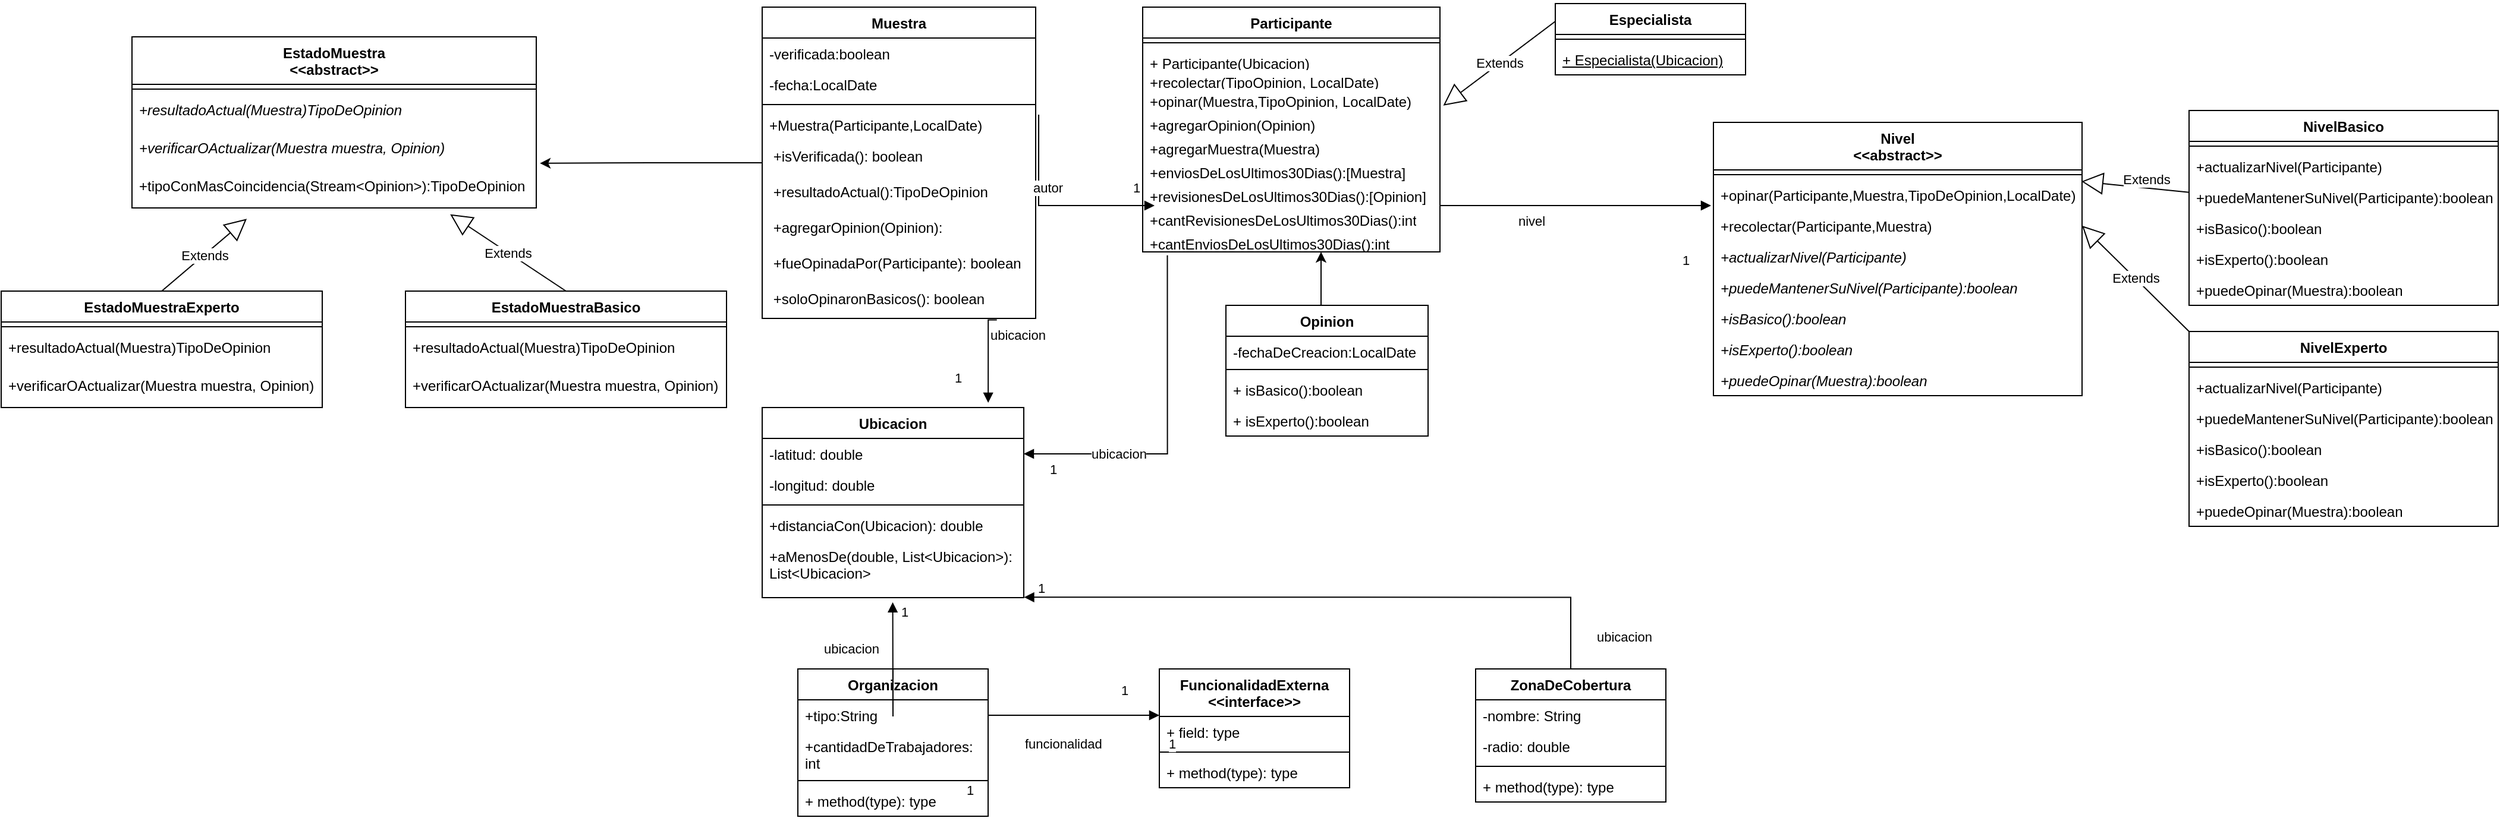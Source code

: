 <mxfile version="21.3.7" type="device">
  <diagram name="Página-1" id="lGyLWDN0S1-BME6WWKKG">
    <mxGraphModel dx="3176" dy="887" grid="1" gridSize="10" guides="1" tooltips="1" connect="1" arrows="1" fold="1" page="1" pageScale="1" pageWidth="827" pageHeight="1169" math="0" shadow="0">
      <root>
        <mxCell id="0" />
        <mxCell id="1" parent="0" />
        <mxCell id="k4hXc_sz66Rb-Vi4GGHc-1" value="Nivel&lt;br&gt;&amp;lt;&amp;lt;abstract&amp;gt;&amp;gt;" style="swimlane;fontStyle=1;align=center;verticalAlign=top;childLayout=stackLayout;horizontal=1;startSize=40;horizontalStack=0;resizeParent=1;resizeParentMax=0;resizeLast=0;collapsible=1;marginBottom=0;whiteSpace=wrap;html=1;" parent="1" vertex="1">
          <mxGeometry x="800" y="120" width="310" height="230" as="geometry" />
        </mxCell>
        <mxCell id="k4hXc_sz66Rb-Vi4GGHc-3" value="" style="line;strokeWidth=1;fillColor=none;align=left;verticalAlign=middle;spacingTop=-1;spacingLeft=3;spacingRight=3;rotatable=0;labelPosition=right;points=[];portConstraint=eastwest;strokeColor=inherit;" parent="k4hXc_sz66Rb-Vi4GGHc-1" vertex="1">
          <mxGeometry y="40" width="310" height="8" as="geometry" />
        </mxCell>
        <mxCell id="F9GrxfI-e3hsAR45wxRk-3" value="+opinar(Participante,Muestra,TipoDeOpinion,LocalDate)" style="text;strokeColor=none;fillColor=none;align=left;verticalAlign=top;spacingLeft=4;spacingRight=4;overflow=hidden;rotatable=0;points=[[0,0.5],[1,0.5]];portConstraint=eastwest;whiteSpace=wrap;html=1;" parent="k4hXc_sz66Rb-Vi4GGHc-1" vertex="1">
          <mxGeometry y="48" width="310" height="26" as="geometry" />
        </mxCell>
        <mxCell id="F9GrxfI-e3hsAR45wxRk-1" value="+recolectar(Participante,Muestra)" style="text;strokeColor=none;fillColor=none;align=left;verticalAlign=top;spacingLeft=4;spacingRight=4;overflow=hidden;rotatable=0;points=[[0,0.5],[1,0.5]];portConstraint=eastwest;whiteSpace=wrap;html=1;" parent="k4hXc_sz66Rb-Vi4GGHc-1" vertex="1">
          <mxGeometry y="74" width="310" height="26" as="geometry" />
        </mxCell>
        <mxCell id="qmfV9Jtpk2RZpAjD8yst-11" value="&lt;i&gt;+actualizarNivel(Participante)&lt;/i&gt;" style="text;strokeColor=none;fillColor=none;align=left;verticalAlign=top;spacingLeft=4;spacingRight=4;overflow=hidden;rotatable=0;points=[[0,0.5],[1,0.5]];portConstraint=eastwest;whiteSpace=wrap;html=1;" vertex="1" parent="k4hXc_sz66Rb-Vi4GGHc-1">
          <mxGeometry y="100" width="310" height="26" as="geometry" />
        </mxCell>
        <mxCell id="qmfV9Jtpk2RZpAjD8yst-12" value="&lt;i&gt;+puedeMantenerSuNivel(Participante):boolean&lt;/i&gt;" style="text;strokeColor=none;fillColor=none;align=left;verticalAlign=top;spacingLeft=4;spacingRight=4;overflow=hidden;rotatable=0;points=[[0,0.5],[1,0.5]];portConstraint=eastwest;whiteSpace=wrap;html=1;" vertex="1" parent="k4hXc_sz66Rb-Vi4GGHc-1">
          <mxGeometry y="126" width="310" height="26" as="geometry" />
        </mxCell>
        <mxCell id="qmfV9Jtpk2RZpAjD8yst-13" value="&lt;i&gt;+isBasico():boolean&lt;/i&gt;" style="text;strokeColor=none;fillColor=none;align=left;verticalAlign=top;spacingLeft=4;spacingRight=4;overflow=hidden;rotatable=0;points=[[0,0.5],[1,0.5]];portConstraint=eastwest;whiteSpace=wrap;html=1;" vertex="1" parent="k4hXc_sz66Rb-Vi4GGHc-1">
          <mxGeometry y="152" width="310" height="26" as="geometry" />
        </mxCell>
        <mxCell id="qmfV9Jtpk2RZpAjD8yst-14" value="&lt;i&gt;+isExperto():boolean&lt;/i&gt;" style="text;strokeColor=none;fillColor=none;align=left;verticalAlign=top;spacingLeft=4;spacingRight=4;overflow=hidden;rotatable=0;points=[[0,0.5],[1,0.5]];portConstraint=eastwest;whiteSpace=wrap;html=1;" vertex="1" parent="k4hXc_sz66Rb-Vi4GGHc-1">
          <mxGeometry y="178" width="310" height="26" as="geometry" />
        </mxCell>
        <mxCell id="qmfV9Jtpk2RZpAjD8yst-15" value="&lt;i&gt;+puedeOpinar(Muestra):boolean&lt;/i&gt;" style="text;strokeColor=none;fillColor=none;align=left;verticalAlign=top;spacingLeft=4;spacingRight=4;overflow=hidden;rotatable=0;points=[[0,0.5],[1,0.5]];portConstraint=eastwest;whiteSpace=wrap;html=1;" vertex="1" parent="k4hXc_sz66Rb-Vi4GGHc-1">
          <mxGeometry y="204" width="310" height="26" as="geometry" />
        </mxCell>
        <mxCell id="k4hXc_sz66Rb-Vi4GGHc-5" value="Participante" style="swimlane;fontStyle=1;align=center;verticalAlign=top;childLayout=stackLayout;horizontal=1;startSize=26;horizontalStack=0;resizeParent=1;resizeParentMax=0;resizeLast=0;collapsible=1;marginBottom=0;whiteSpace=wrap;html=1;" parent="1" vertex="1">
          <mxGeometry x="320" y="23" width="250" height="206" as="geometry" />
        </mxCell>
        <mxCell id="k4hXc_sz66Rb-Vi4GGHc-7" value="" style="line;strokeWidth=1;fillColor=none;align=left;verticalAlign=middle;spacingTop=-1;spacingLeft=3;spacingRight=3;rotatable=0;labelPosition=right;points=[];portConstraint=eastwest;strokeColor=inherit;" parent="k4hXc_sz66Rb-Vi4GGHc-5" vertex="1">
          <mxGeometry y="26" width="250" height="8" as="geometry" />
        </mxCell>
        <mxCell id="qmfV9Jtpk2RZpAjD8yst-33" value="&lt;u&gt;+ Participante(Ubicacion)&lt;/u&gt;" style="text;strokeColor=none;fillColor=none;align=left;verticalAlign=top;spacingLeft=4;spacingRight=4;overflow=hidden;rotatable=0;points=[[0,0.5],[1,0.5]];portConstraint=eastwest;whiteSpace=wrap;html=1;" vertex="1" parent="k4hXc_sz66Rb-Vi4GGHc-5">
          <mxGeometry y="34" width="250" height="16" as="geometry" />
        </mxCell>
        <mxCell id="k4hXc_sz66Rb-Vi4GGHc-8" value="+recolectar(TipoOpinion, LocalDate)" style="text;strokeColor=none;fillColor=none;align=left;verticalAlign=top;spacingLeft=4;spacingRight=4;overflow=hidden;rotatable=0;points=[[0,0.5],[1,0.5]];portConstraint=eastwest;whiteSpace=wrap;html=1;" parent="k4hXc_sz66Rb-Vi4GGHc-5" vertex="1">
          <mxGeometry y="50" width="250" height="16" as="geometry" />
        </mxCell>
        <mxCell id="k4hXc_sz66Rb-Vi4GGHc-23" value="+opinar(Muestra,TipoOpinion, LocalDate)" style="text;strokeColor=none;fillColor=none;align=left;verticalAlign=top;spacingLeft=4;spacingRight=4;overflow=hidden;rotatable=0;points=[[0,0.5],[1,0.5]];portConstraint=eastwest;whiteSpace=wrap;html=1;" parent="k4hXc_sz66Rb-Vi4GGHc-5" vertex="1">
          <mxGeometry y="66" width="250" height="20" as="geometry" />
        </mxCell>
        <mxCell id="qmfV9Jtpk2RZpAjD8yst-3" value="+agregarOpinion(Opinion)" style="text;strokeColor=none;fillColor=none;align=left;verticalAlign=top;spacingLeft=4;spacingRight=4;overflow=hidden;rotatable=0;points=[[0,0.5],[1,0.5]];portConstraint=eastwest;whiteSpace=wrap;html=1;" vertex="1" parent="k4hXc_sz66Rb-Vi4GGHc-5">
          <mxGeometry y="86" width="250" height="20" as="geometry" />
        </mxCell>
        <mxCell id="qmfV9Jtpk2RZpAjD8yst-4" value="+agregarMuestra(Muestra)" style="text;strokeColor=none;fillColor=none;align=left;verticalAlign=top;spacingLeft=4;spacingRight=4;overflow=hidden;rotatable=0;points=[[0,0.5],[1,0.5]];portConstraint=eastwest;whiteSpace=wrap;html=1;" vertex="1" parent="k4hXc_sz66Rb-Vi4GGHc-5">
          <mxGeometry y="106" width="250" height="20" as="geometry" />
        </mxCell>
        <mxCell id="qmfV9Jtpk2RZpAjD8yst-5" value="+enviosDeLosUltimos30Dias():[Muestra]" style="text;strokeColor=none;fillColor=none;align=left;verticalAlign=top;spacingLeft=4;spacingRight=4;overflow=hidden;rotatable=0;points=[[0,0.5],[1,0.5]];portConstraint=eastwest;whiteSpace=wrap;html=1;" vertex="1" parent="k4hXc_sz66Rb-Vi4GGHc-5">
          <mxGeometry y="126" width="250" height="20" as="geometry" />
        </mxCell>
        <mxCell id="qmfV9Jtpk2RZpAjD8yst-8" value="+revisionesDeLosUltimos30Dias():[Opinion]" style="text;strokeColor=none;fillColor=none;align=left;verticalAlign=top;spacingLeft=4;spacingRight=4;overflow=hidden;rotatable=0;points=[[0,0.5],[1,0.5]];portConstraint=eastwest;whiteSpace=wrap;html=1;" vertex="1" parent="k4hXc_sz66Rb-Vi4GGHc-5">
          <mxGeometry y="146" width="250" height="20" as="geometry" />
        </mxCell>
        <mxCell id="qmfV9Jtpk2RZpAjD8yst-9" value="+cantRevisionesDeLosUltimos30Dias():int" style="text;strokeColor=none;fillColor=none;align=left;verticalAlign=top;spacingLeft=4;spacingRight=4;overflow=hidden;rotatable=0;points=[[0,0.5],[1,0.5]];portConstraint=eastwest;whiteSpace=wrap;html=1;" vertex="1" parent="k4hXc_sz66Rb-Vi4GGHc-5">
          <mxGeometry y="166" width="250" height="20" as="geometry" />
        </mxCell>
        <mxCell id="qmfV9Jtpk2RZpAjD8yst-10" value="+cantEnviosDeLosUltimos30Dias():int" style="text;strokeColor=none;fillColor=none;align=left;verticalAlign=top;spacingLeft=4;spacingRight=4;overflow=hidden;rotatable=0;points=[[0,0.5],[1,0.5]];portConstraint=eastwest;whiteSpace=wrap;html=1;" vertex="1" parent="k4hXc_sz66Rb-Vi4GGHc-5">
          <mxGeometry y="186" width="250" height="20" as="geometry" />
        </mxCell>
        <mxCell id="qmfV9Jtpk2RZpAjD8yst-66" value="" style="edgeStyle=orthogonalEdgeStyle;rounded=0;orthogonalLoop=1;jettySize=auto;html=1;entryX=1.009;entryY=0.826;entryDx=0;entryDy=0;entryPerimeter=0;" edge="1" parent="1" source="k4hXc_sz66Rb-Vi4GGHc-9" target="qmfV9Jtpk2RZpAjD8yst-53">
          <mxGeometry relative="1" as="geometry">
            <mxPoint x="-155" y="154.0" as="targetPoint" />
          </mxGeometry>
        </mxCell>
        <mxCell id="k4hXc_sz66Rb-Vi4GGHc-9" value="Muestra" style="swimlane;fontStyle=1;align=center;verticalAlign=top;childLayout=stackLayout;horizontal=1;startSize=26;horizontalStack=0;resizeParent=1;resizeParentMax=0;resizeLast=0;collapsible=1;marginBottom=0;whiteSpace=wrap;html=1;" parent="1" vertex="1">
          <mxGeometry y="23" width="230" height="262" as="geometry" />
        </mxCell>
        <mxCell id="qmfV9Jtpk2RZpAjD8yst-46" value="-verificada:boolean" style="text;strokeColor=none;fillColor=none;align=left;verticalAlign=top;spacingLeft=4;spacingRight=4;overflow=hidden;rotatable=0;points=[[0,0.5],[1,0.5]];portConstraint=eastwest;whiteSpace=wrap;html=1;" vertex="1" parent="k4hXc_sz66Rb-Vi4GGHc-9">
          <mxGeometry y="26" width="230" height="26" as="geometry" />
        </mxCell>
        <mxCell id="qmfV9Jtpk2RZpAjD8yst-45" value="-fecha:LocalDate" style="text;strokeColor=none;fillColor=none;align=left;verticalAlign=top;spacingLeft=4;spacingRight=4;overflow=hidden;rotatable=0;points=[[0,0.5],[1,0.5]];portConstraint=eastwest;whiteSpace=wrap;html=1;" vertex="1" parent="k4hXc_sz66Rb-Vi4GGHc-9">
          <mxGeometry y="52" width="230" height="26" as="geometry" />
        </mxCell>
        <mxCell id="k4hXc_sz66Rb-Vi4GGHc-11" value="" style="line;strokeWidth=1;fillColor=none;align=left;verticalAlign=middle;spacingTop=-1;spacingLeft=3;spacingRight=3;rotatable=0;labelPosition=right;points=[];portConstraint=eastwest;strokeColor=inherit;" parent="k4hXc_sz66Rb-Vi4GGHc-9" vertex="1">
          <mxGeometry y="78" width="230" height="8" as="geometry" />
        </mxCell>
        <mxCell id="qmfV9Jtpk2RZpAjD8yst-36" value="+Muestra(Participante,LocalDate)" style="text;strokeColor=none;fillColor=none;align=left;verticalAlign=top;spacingLeft=4;spacingRight=4;overflow=hidden;rotatable=0;points=[[0,0.5],[1,0.5]];portConstraint=eastwest;whiteSpace=wrap;html=1;" vertex="1" parent="k4hXc_sz66Rb-Vi4GGHc-9">
          <mxGeometry y="86" width="230" height="26" as="geometry" />
        </mxCell>
        <mxCell id="qmfV9Jtpk2RZpAjD8yst-37" value="&amp;nbsp;+isVerificada(): boolean" style="text;strokeColor=none;fillColor=none;align=left;verticalAlign=top;spacingLeft=4;spacingRight=4;overflow=hidden;rotatable=0;points=[[0,0.5],[1,0.5]];portConstraint=eastwest;whiteSpace=wrap;html=1;" vertex="1" parent="k4hXc_sz66Rb-Vi4GGHc-9">
          <mxGeometry y="112" width="230" height="30" as="geometry" />
        </mxCell>
        <mxCell id="qmfV9Jtpk2RZpAjD8yst-38" value="&amp;nbsp;+resultadoActual():TipoDeOpinion" style="text;strokeColor=none;fillColor=none;align=left;verticalAlign=top;spacingLeft=4;spacingRight=4;overflow=hidden;rotatable=0;points=[[0,0.5],[1,0.5]];portConstraint=eastwest;whiteSpace=wrap;html=1;" vertex="1" parent="k4hXc_sz66Rb-Vi4GGHc-9">
          <mxGeometry y="142" width="230" height="30" as="geometry" />
        </mxCell>
        <mxCell id="qmfV9Jtpk2RZpAjD8yst-39" value="&amp;nbsp;+agregarOpinion(Opinion):&amp;nbsp;" style="text;strokeColor=none;fillColor=none;align=left;verticalAlign=top;spacingLeft=4;spacingRight=4;overflow=hidden;rotatable=0;points=[[0,0.5],[1,0.5]];portConstraint=eastwest;whiteSpace=wrap;html=1;" vertex="1" parent="k4hXc_sz66Rb-Vi4GGHc-9">
          <mxGeometry y="172" width="230" height="30" as="geometry" />
        </mxCell>
        <mxCell id="qmfV9Jtpk2RZpAjD8yst-40" value="&amp;nbsp;+fueOpinadaPor(Participante): boolean" style="text;strokeColor=none;fillColor=none;align=left;verticalAlign=top;spacingLeft=4;spacingRight=4;overflow=hidden;rotatable=0;points=[[0,0.5],[1,0.5]];portConstraint=eastwest;whiteSpace=wrap;html=1;" vertex="1" parent="k4hXc_sz66Rb-Vi4GGHc-9">
          <mxGeometry y="202" width="230" height="30" as="geometry" />
        </mxCell>
        <mxCell id="qmfV9Jtpk2RZpAjD8yst-41" value="&amp;nbsp;+soloOpinaronBasicos(): boolean" style="text;strokeColor=none;fillColor=none;align=left;verticalAlign=top;spacingLeft=4;spacingRight=4;overflow=hidden;rotatable=0;points=[[0,0.5],[1,0.5]];portConstraint=eastwest;whiteSpace=wrap;html=1;" vertex="1" parent="k4hXc_sz66Rb-Vi4GGHc-9">
          <mxGeometry y="232" width="230" height="30" as="geometry" />
        </mxCell>
        <mxCell id="k4hXc_sz66Rb-Vi4GGHc-17" value="ubicacion" style="endArrow=block;endFill=1;html=1;edgeStyle=orthogonalEdgeStyle;align=left;verticalAlign=top;rounded=0;exitX=0.083;exitY=1.146;exitDx=0;exitDy=0;exitPerimeter=0;entryX=1;entryY=0.5;entryDx=0;entryDy=0;" parent="1" source="qmfV9Jtpk2RZpAjD8yst-10" target="k4hXc_sz66Rb-Vi4GGHc-50" edge="1">
          <mxGeometry x="0.616" y="-13" relative="1" as="geometry">
            <mxPoint x="350" y="400" as="sourcePoint" />
            <mxPoint x="280" y="580" as="targetPoint" />
            <Array as="points">
              <mxPoint x="341" y="399" />
            </Array>
            <mxPoint as="offset" />
          </mxGeometry>
        </mxCell>
        <mxCell id="k4hXc_sz66Rb-Vi4GGHc-18" value="1" style="edgeLabel;resizable=0;html=1;align=left;verticalAlign=bottom;" parent="k4hXc_sz66Rb-Vi4GGHc-17" connectable="0" vertex="1">
          <mxGeometry x="-1" relative="1" as="geometry">
            <mxPoint x="-101" y="189" as="offset" />
          </mxGeometry>
        </mxCell>
        <mxCell id="k4hXc_sz66Rb-Vi4GGHc-19" value="nivel" style="endArrow=block;endFill=1;html=1;edgeStyle=orthogonalEdgeStyle;align=left;verticalAlign=top;rounded=0;exitX=1;exitY=0.25;exitDx=0;exitDy=0;" parent="1" source="k4hXc_sz66Rb-Vi4GGHc-5" edge="1">
          <mxGeometry x="0.042" relative="1" as="geometry">
            <mxPoint x="490" y="180" as="sourcePoint" />
            <mxPoint x="798" y="190" as="targetPoint" />
            <Array as="points">
              <mxPoint x="580" y="190" />
              <mxPoint x="798" y="190" />
            </Array>
            <mxPoint as="offset" />
          </mxGeometry>
        </mxCell>
        <mxCell id="k4hXc_sz66Rb-Vi4GGHc-21" value="1" style="edgeLabel;resizable=0;html=1;align=left;verticalAlign=bottom;" parent="1" connectable="0" vertex="1">
          <mxGeometry x="770.0" y="216.0" as="geometry">
            <mxPoint x="2" y="28" as="offset" />
          </mxGeometry>
        </mxCell>
        <mxCell id="k4hXc_sz66Rb-Vi4GGHc-24" value="ubicacion" style="endArrow=block;endFill=1;html=1;edgeStyle=orthogonalEdgeStyle;align=left;verticalAlign=top;rounded=0;entryX=0.864;entryY=-0.025;entryDx=0;entryDy=0;entryPerimeter=0;exitX=0.858;exitY=1.043;exitDx=0;exitDy=0;exitPerimeter=0;" parent="1" target="k4hXc_sz66Rb-Vi4GGHc-49" edge="1" source="qmfV9Jtpk2RZpAjD8yst-41">
          <mxGeometry x="-0.819" relative="1" as="geometry">
            <mxPoint x="200" y="220" as="sourcePoint" />
            <mxPoint x="330" y="380" as="targetPoint" />
            <Array as="points">
              <mxPoint x="190" y="286" />
            </Array>
            <mxPoint as="offset" />
          </mxGeometry>
        </mxCell>
        <mxCell id="k4hXc_sz66Rb-Vi4GGHc-25" value="1" style="edgeLabel;resizable=0;html=1;align=left;verticalAlign=bottom;" parent="k4hXc_sz66Rb-Vi4GGHc-24" connectable="0" vertex="1">
          <mxGeometry x="-1" relative="1" as="geometry">
            <mxPoint x="103" y="320" as="offset" />
          </mxGeometry>
        </mxCell>
        <mxCell id="k4hXc_sz66Rb-Vi4GGHc-26" value="autor" style="endArrow=block;endFill=1;html=1;edgeStyle=orthogonalEdgeStyle;align=left;verticalAlign=top;rounded=0;exitX=1.011;exitY=0.172;exitDx=0;exitDy=0;exitPerimeter=0;" parent="1" edge="1" source="qmfV9Jtpk2RZpAjD8yst-36">
          <mxGeometry x="-0.443" y="-7" relative="1" as="geometry">
            <mxPoint x="250" y="220" as="sourcePoint" />
            <mxPoint x="330" y="190" as="targetPoint" />
            <mxPoint as="offset" />
            <Array as="points">
              <mxPoint x="330" y="190" />
            </Array>
          </mxGeometry>
        </mxCell>
        <mxCell id="k4hXc_sz66Rb-Vi4GGHc-38" value="NivelBasico" style="swimlane;fontStyle=1;align=center;verticalAlign=top;childLayout=stackLayout;horizontal=1;startSize=26;horizontalStack=0;resizeParent=1;resizeParentMax=0;resizeLast=0;collapsible=1;marginBottom=0;whiteSpace=wrap;html=1;" parent="1" vertex="1">
          <mxGeometry x="1200" y="110" width="260" height="164" as="geometry" />
        </mxCell>
        <mxCell id="k4hXc_sz66Rb-Vi4GGHc-40" value="" style="line;strokeWidth=1;fillColor=none;align=left;verticalAlign=middle;spacingTop=-1;spacingLeft=3;spacingRight=3;rotatable=0;labelPosition=right;points=[];portConstraint=eastwest;strokeColor=inherit;" parent="k4hXc_sz66Rb-Vi4GGHc-38" vertex="1">
          <mxGeometry y="26" width="260" height="8" as="geometry" />
        </mxCell>
        <mxCell id="qmfV9Jtpk2RZpAjD8yst-21" value="+actualizarNivel(Participante)" style="text;strokeColor=none;fillColor=none;align=left;verticalAlign=top;spacingLeft=4;spacingRight=4;overflow=hidden;rotatable=0;points=[[0,0.5],[1,0.5]];portConstraint=eastwest;whiteSpace=wrap;html=1;" vertex="1" parent="k4hXc_sz66Rb-Vi4GGHc-38">
          <mxGeometry y="34" width="260" height="26" as="geometry" />
        </mxCell>
        <mxCell id="qmfV9Jtpk2RZpAjD8yst-22" value="+puedeMantenerSuNivel(Participante):boolean" style="text;strokeColor=none;fillColor=none;align=left;verticalAlign=top;spacingLeft=4;spacingRight=4;overflow=hidden;rotatable=0;points=[[0,0.5],[1,0.5]];portConstraint=eastwest;whiteSpace=wrap;html=1;" vertex="1" parent="k4hXc_sz66Rb-Vi4GGHc-38">
          <mxGeometry y="60" width="260" height="26" as="geometry" />
        </mxCell>
        <mxCell id="qmfV9Jtpk2RZpAjD8yst-23" value="+isBasico():boolean" style="text;strokeColor=none;fillColor=none;align=left;verticalAlign=top;spacingLeft=4;spacingRight=4;overflow=hidden;rotatable=0;points=[[0,0.5],[1,0.5]];portConstraint=eastwest;whiteSpace=wrap;html=1;" vertex="1" parent="k4hXc_sz66Rb-Vi4GGHc-38">
          <mxGeometry y="86" width="260" height="26" as="geometry" />
        </mxCell>
        <mxCell id="qmfV9Jtpk2RZpAjD8yst-24" value="+isExperto():boolean" style="text;strokeColor=none;fillColor=none;align=left;verticalAlign=top;spacingLeft=4;spacingRight=4;overflow=hidden;rotatable=0;points=[[0,0.5],[1,0.5]];portConstraint=eastwest;whiteSpace=wrap;html=1;" vertex="1" parent="k4hXc_sz66Rb-Vi4GGHc-38">
          <mxGeometry y="112" width="260" height="26" as="geometry" />
        </mxCell>
        <mxCell id="qmfV9Jtpk2RZpAjD8yst-25" value="+puedeOpinar(Muestra):boolean" style="text;strokeColor=none;fillColor=none;align=left;verticalAlign=top;spacingLeft=4;spacingRight=4;overflow=hidden;rotatable=0;points=[[0,0.5],[1,0.5]];portConstraint=eastwest;whiteSpace=wrap;html=1;" vertex="1" parent="k4hXc_sz66Rb-Vi4GGHc-38">
          <mxGeometry y="138" width="260" height="26" as="geometry" />
        </mxCell>
        <mxCell id="k4hXc_sz66Rb-Vi4GGHc-43" value="Extends" style="endArrow=block;endSize=16;endFill=0;html=1;rounded=0;entryX=0.998;entryY=0.065;entryDx=0;entryDy=0;entryPerimeter=0;" parent="1" source="k4hXc_sz66Rb-Vi4GGHc-38" target="F9GrxfI-e3hsAR45wxRk-3" edge="1">
          <mxGeometry x="-0.186" y="-7" width="160" relative="1" as="geometry">
            <mxPoint x="1180" y="212" as="sourcePoint" />
            <mxPoint x="1050" y="227" as="targetPoint" />
            <mxPoint as="offset" />
          </mxGeometry>
        </mxCell>
        <mxCell id="k4hXc_sz66Rb-Vi4GGHc-44" value="Extends" style="endArrow=block;endSize=16;endFill=0;html=1;rounded=0;entryX=1;entryY=0.5;entryDx=0;entryDy=0;exitX=0;exitY=0;exitDx=0;exitDy=0;" parent="1" source="qmfV9Jtpk2RZpAjD8yst-26" target="F9GrxfI-e3hsAR45wxRk-1" edge="1">
          <mxGeometry width="160" relative="1" as="geometry">
            <mxPoint x="1206.25" y="284" as="sourcePoint" />
            <mxPoint x="920" y="297" as="targetPoint" />
          </mxGeometry>
        </mxCell>
        <mxCell id="k4hXc_sz66Rb-Vi4GGHc-45" value="Especialista" style="swimlane;fontStyle=1;align=center;verticalAlign=top;childLayout=stackLayout;horizontal=1;startSize=26;horizontalStack=0;resizeParent=1;resizeParentMax=0;resizeLast=0;collapsible=1;marginBottom=0;whiteSpace=wrap;html=1;" parent="1" vertex="1">
          <mxGeometry x="667" y="20" width="160" height="60" as="geometry" />
        </mxCell>
        <mxCell id="k4hXc_sz66Rb-Vi4GGHc-47" value="" style="line;strokeWidth=1;fillColor=none;align=left;verticalAlign=middle;spacingTop=-1;spacingLeft=3;spacingRight=3;rotatable=0;labelPosition=right;points=[];portConstraint=eastwest;strokeColor=inherit;" parent="k4hXc_sz66Rb-Vi4GGHc-45" vertex="1">
          <mxGeometry y="26" width="160" height="8" as="geometry" />
        </mxCell>
        <mxCell id="k4hXc_sz66Rb-Vi4GGHc-48" value="&lt;u&gt;+ Especialista(Ubicacion)&lt;/u&gt;" style="text;strokeColor=none;fillColor=none;align=left;verticalAlign=top;spacingLeft=4;spacingRight=4;overflow=hidden;rotatable=0;points=[[0,0.5],[1,0.5]];portConstraint=eastwest;whiteSpace=wrap;html=1;" parent="k4hXc_sz66Rb-Vi4GGHc-45" vertex="1">
          <mxGeometry y="34" width="160" height="26" as="geometry" />
        </mxCell>
        <mxCell id="k4hXc_sz66Rb-Vi4GGHc-49" value="Ubicacion" style="swimlane;fontStyle=1;align=center;verticalAlign=top;childLayout=stackLayout;horizontal=1;startSize=26;horizontalStack=0;resizeParent=1;resizeParentMax=0;resizeLast=0;collapsible=1;marginBottom=0;whiteSpace=wrap;html=1;" parent="1" vertex="1">
          <mxGeometry y="360" width="220" height="160" as="geometry" />
        </mxCell>
        <mxCell id="k4hXc_sz66Rb-Vi4GGHc-50" value="-latitud: double" style="text;strokeColor=none;fillColor=none;align=left;verticalAlign=top;spacingLeft=4;spacingRight=4;overflow=hidden;rotatable=0;points=[[0,0.5],[1,0.5]];portConstraint=eastwest;whiteSpace=wrap;html=1;" parent="k4hXc_sz66Rb-Vi4GGHc-49" vertex="1">
          <mxGeometry y="26" width="220" height="26" as="geometry" />
        </mxCell>
        <mxCell id="k4hXc_sz66Rb-Vi4GGHc-53" value="-longitud: double" style="text;strokeColor=none;fillColor=none;align=left;verticalAlign=top;spacingLeft=4;spacingRight=4;overflow=hidden;rotatable=0;points=[[0,0.5],[1,0.5]];portConstraint=eastwest;whiteSpace=wrap;html=1;" parent="k4hXc_sz66Rb-Vi4GGHc-49" vertex="1">
          <mxGeometry y="52" width="220" height="26" as="geometry" />
        </mxCell>
        <mxCell id="k4hXc_sz66Rb-Vi4GGHc-51" value="" style="line;strokeWidth=1;fillColor=none;align=left;verticalAlign=middle;spacingTop=-1;spacingLeft=3;spacingRight=3;rotatable=0;labelPosition=right;points=[];portConstraint=eastwest;strokeColor=inherit;" parent="k4hXc_sz66Rb-Vi4GGHc-49" vertex="1">
          <mxGeometry y="78" width="220" height="8" as="geometry" />
        </mxCell>
        <mxCell id="k4hXc_sz66Rb-Vi4GGHc-52" value="+distanciaCon(Ubicacion): double" style="text;strokeColor=none;fillColor=none;align=left;verticalAlign=top;spacingLeft=4;spacingRight=4;overflow=hidden;rotatable=0;points=[[0,0.5],[1,0.5]];portConstraint=eastwest;whiteSpace=wrap;html=1;" parent="k4hXc_sz66Rb-Vi4GGHc-49" vertex="1">
          <mxGeometry y="86" width="220" height="26" as="geometry" />
        </mxCell>
        <mxCell id="k4hXc_sz66Rb-Vi4GGHc-54" value="+aMenosDe(double, List&amp;lt;Ubicacion&amp;gt;): List&amp;lt;Ubicacion&amp;gt;" style="text;strokeColor=none;fillColor=none;align=left;verticalAlign=top;spacingLeft=4;spacingRight=4;overflow=hidden;rotatable=0;points=[[0,0.5],[1,0.5]];portConstraint=eastwest;whiteSpace=wrap;html=1;" parent="k4hXc_sz66Rb-Vi4GGHc-49" vertex="1">
          <mxGeometry y="112" width="220" height="48" as="geometry" />
        </mxCell>
        <mxCell id="k4hXc_sz66Rb-Vi4GGHc-55" value="ZonaDeCobertura" style="swimlane;fontStyle=1;align=center;verticalAlign=top;childLayout=stackLayout;horizontal=1;startSize=26;horizontalStack=0;resizeParent=1;resizeParentMax=0;resizeLast=0;collapsible=1;marginBottom=0;whiteSpace=wrap;html=1;" parent="1" vertex="1">
          <mxGeometry x="600" y="580.0" width="160" height="112" as="geometry" />
        </mxCell>
        <mxCell id="k4hXc_sz66Rb-Vi4GGHc-56" value="-nombre: String" style="text;strokeColor=none;fillColor=none;align=left;verticalAlign=top;spacingLeft=4;spacingRight=4;overflow=hidden;rotatable=0;points=[[0,0.5],[1,0.5]];portConstraint=eastwest;whiteSpace=wrap;html=1;" parent="k4hXc_sz66Rb-Vi4GGHc-55" vertex="1">
          <mxGeometry y="26" width="160" height="26" as="geometry" />
        </mxCell>
        <mxCell id="k4hXc_sz66Rb-Vi4GGHc-76" value="-radio: double" style="text;strokeColor=none;fillColor=none;align=left;verticalAlign=top;spacingLeft=4;spacingRight=4;overflow=hidden;rotatable=0;points=[[0,0.5],[1,0.5]];portConstraint=eastwest;whiteSpace=wrap;html=1;" parent="k4hXc_sz66Rb-Vi4GGHc-55" vertex="1">
          <mxGeometry y="52" width="160" height="26" as="geometry" />
        </mxCell>
        <mxCell id="k4hXc_sz66Rb-Vi4GGHc-57" value="" style="line;strokeWidth=1;fillColor=none;align=left;verticalAlign=middle;spacingTop=-1;spacingLeft=3;spacingRight=3;rotatable=0;labelPosition=right;points=[];portConstraint=eastwest;strokeColor=inherit;" parent="k4hXc_sz66Rb-Vi4GGHc-55" vertex="1">
          <mxGeometry y="78" width="160" height="8" as="geometry" />
        </mxCell>
        <mxCell id="k4hXc_sz66Rb-Vi4GGHc-58" value="+ method(type): type" style="text;strokeColor=none;fillColor=none;align=left;verticalAlign=top;spacingLeft=4;spacingRight=4;overflow=hidden;rotatable=0;points=[[0,0.5],[1,0.5]];portConstraint=eastwest;whiteSpace=wrap;html=1;" parent="k4hXc_sz66Rb-Vi4GGHc-55" vertex="1">
          <mxGeometry y="86" width="160" height="26" as="geometry" />
        </mxCell>
        <mxCell id="qmfV9Jtpk2RZpAjD8yst-7" value="" style="edgeStyle=orthogonalEdgeStyle;rounded=0;orthogonalLoop=1;jettySize=auto;html=1;" edge="1" parent="1" source="k4hXc_sz66Rb-Vi4GGHc-59" target="qmfV9Jtpk2RZpAjD8yst-10">
          <mxGeometry relative="1" as="geometry">
            <Array as="points">
              <mxPoint x="470" y="243" />
              <mxPoint x="470" y="243" />
            </Array>
          </mxGeometry>
        </mxCell>
        <mxCell id="k4hXc_sz66Rb-Vi4GGHc-59" value="Opinion" style="swimlane;fontStyle=1;align=center;verticalAlign=top;childLayout=stackLayout;horizontal=1;startSize=26;horizontalStack=0;resizeParent=1;resizeParentMax=0;resizeLast=0;collapsible=1;marginBottom=0;whiteSpace=wrap;html=1;" parent="1" vertex="1">
          <mxGeometry x="390" y="274" width="170" height="110" as="geometry" />
        </mxCell>
        <mxCell id="k4hXc_sz66Rb-Vi4GGHc-73" value="-fechaDeCreacion:LocalDate" style="text;strokeColor=none;fillColor=none;align=left;verticalAlign=top;spacingLeft=4;spacingRight=4;overflow=hidden;rotatable=0;points=[[0,0.5],[1,0.5]];portConstraint=eastwest;whiteSpace=wrap;html=1;" parent="k4hXc_sz66Rb-Vi4GGHc-59" vertex="1">
          <mxGeometry y="26" width="170" height="24" as="geometry" />
        </mxCell>
        <mxCell id="k4hXc_sz66Rb-Vi4GGHc-61" value="" style="line;strokeWidth=1;fillColor=none;align=left;verticalAlign=middle;spacingTop=-1;spacingLeft=3;spacingRight=3;rotatable=0;labelPosition=right;points=[];portConstraint=eastwest;strokeColor=inherit;" parent="k4hXc_sz66Rb-Vi4GGHc-59" vertex="1">
          <mxGeometry y="50" width="170" height="8" as="geometry" />
        </mxCell>
        <mxCell id="k4hXc_sz66Rb-Vi4GGHc-62" value="+ isBasico():boolean&amp;nbsp;" style="text;strokeColor=none;fillColor=none;align=left;verticalAlign=top;spacingLeft=4;spacingRight=4;overflow=hidden;rotatable=0;points=[[0,0.5],[1,0.5]];portConstraint=eastwest;whiteSpace=wrap;html=1;" parent="k4hXc_sz66Rb-Vi4GGHc-59" vertex="1">
          <mxGeometry y="58" width="170" height="26" as="geometry" />
        </mxCell>
        <mxCell id="qmfV9Jtpk2RZpAjD8yst-48" value="+ isExperto():boolean&amp;nbsp;" style="text;strokeColor=none;fillColor=none;align=left;verticalAlign=top;spacingLeft=4;spacingRight=4;overflow=hidden;rotatable=0;points=[[0,0.5],[1,0.5]];portConstraint=eastwest;whiteSpace=wrap;html=1;" vertex="1" parent="k4hXc_sz66Rb-Vi4GGHc-59">
          <mxGeometry y="84" width="170" height="26" as="geometry" />
        </mxCell>
        <mxCell id="k4hXc_sz66Rb-Vi4GGHc-80" value="1" style="edgeLabel;resizable=0;html=1;align=left;verticalAlign=bottom;" parent="1" connectable="0" vertex="1">
          <mxGeometry x="270.0" y="199.996" as="geometry">
            <mxPoint x="-110" y="144" as="offset" />
          </mxGeometry>
        </mxCell>
        <mxCell id="k4hXc_sz66Rb-Vi4GGHc-81" value="Organizacion" style="swimlane;fontStyle=1;align=center;verticalAlign=top;childLayout=stackLayout;horizontal=1;startSize=26;horizontalStack=0;resizeParent=1;resizeParentMax=0;resizeLast=0;collapsible=1;marginBottom=0;whiteSpace=wrap;html=1;" parent="1" vertex="1">
          <mxGeometry x="30.0" y="580.0" width="160" height="124" as="geometry" />
        </mxCell>
        <mxCell id="k4hXc_sz66Rb-Vi4GGHc-82" value="+tipo:String" style="text;strokeColor=none;fillColor=none;align=left;verticalAlign=top;spacingLeft=4;spacingRight=4;overflow=hidden;rotatable=0;points=[[0,0.5],[1,0.5]];portConstraint=eastwest;whiteSpace=wrap;html=1;" parent="k4hXc_sz66Rb-Vi4GGHc-81" vertex="1">
          <mxGeometry y="26" width="160" height="26" as="geometry" />
        </mxCell>
        <mxCell id="k4hXc_sz66Rb-Vi4GGHc-85" value="+cantidadDeTrabajadores: int" style="text;strokeColor=none;fillColor=none;align=left;verticalAlign=top;spacingLeft=4;spacingRight=4;overflow=hidden;rotatable=0;points=[[0,0.5],[1,0.5]];portConstraint=eastwest;whiteSpace=wrap;html=1;" parent="k4hXc_sz66Rb-Vi4GGHc-81" vertex="1">
          <mxGeometry y="52" width="160" height="38" as="geometry" />
        </mxCell>
        <mxCell id="k4hXc_sz66Rb-Vi4GGHc-83" value="" style="line;strokeWidth=1;fillColor=none;align=left;verticalAlign=middle;spacingTop=-1;spacingLeft=3;spacingRight=3;rotatable=0;labelPosition=right;points=[];portConstraint=eastwest;strokeColor=inherit;" parent="k4hXc_sz66Rb-Vi4GGHc-81" vertex="1">
          <mxGeometry y="90" width="160" height="8" as="geometry" />
        </mxCell>
        <mxCell id="k4hXc_sz66Rb-Vi4GGHc-84" value="+ method(type): type" style="text;strokeColor=none;fillColor=none;align=left;verticalAlign=top;spacingLeft=4;spacingRight=4;overflow=hidden;rotatable=0;points=[[0,0.5],[1,0.5]];portConstraint=eastwest;whiteSpace=wrap;html=1;" parent="k4hXc_sz66Rb-Vi4GGHc-81" vertex="1">
          <mxGeometry y="98" width="160" height="26" as="geometry" />
        </mxCell>
        <mxCell id="k4hXc_sz66Rb-Vi4GGHc-87" value="ubicacion" style="endArrow=block;endFill=1;html=1;edgeStyle=orthogonalEdgeStyle;align=left;verticalAlign=top;rounded=0;exitX=0.5;exitY=0;exitDx=0;exitDy=0;entryX=0.499;entryY=1.081;entryDx=0;entryDy=0;entryPerimeter=0;" parent="1" source="k4hXc_sz66Rb-Vi4GGHc-81" target="k4hXc_sz66Rb-Vi4GGHc-54" edge="1">
          <mxGeometry x="0.619" y="60" relative="1" as="geometry">
            <mxPoint x="140" y="640" as="sourcePoint" />
            <mxPoint x="120" y="550" as="targetPoint" />
            <mxPoint as="offset" />
            <Array as="points">
              <mxPoint x="110" y="620" />
              <mxPoint x="110" y="620" />
            </Array>
          </mxGeometry>
        </mxCell>
        <mxCell id="k4hXc_sz66Rb-Vi4GGHc-88" value="1" style="edgeLabel;resizable=0;html=1;align=left;verticalAlign=bottom;" parent="k4hXc_sz66Rb-Vi4GGHc-87" connectable="0" vertex="1">
          <mxGeometry x="-1" relative="1" as="geometry">
            <mxPoint x="5" y="-40" as="offset" />
          </mxGeometry>
        </mxCell>
        <mxCell id="k4hXc_sz66Rb-Vi4GGHc-89" value="FuncionalidadExterna&lt;br&gt;&amp;lt;&amp;lt;interface&amp;gt;&amp;gt;" style="swimlane;fontStyle=1;align=center;verticalAlign=top;childLayout=stackLayout;horizontal=1;startSize=40;horizontalStack=0;resizeParent=1;resizeParentMax=0;resizeLast=0;collapsible=1;marginBottom=0;whiteSpace=wrap;html=1;" parent="1" vertex="1">
          <mxGeometry x="334" y="580.0" width="160" height="100" as="geometry" />
        </mxCell>
        <mxCell id="k4hXc_sz66Rb-Vi4GGHc-90" value="+ field: type" style="text;strokeColor=none;fillColor=none;align=left;verticalAlign=top;spacingLeft=4;spacingRight=4;overflow=hidden;rotatable=0;points=[[0,0.5],[1,0.5]];portConstraint=eastwest;whiteSpace=wrap;html=1;" parent="k4hXc_sz66Rb-Vi4GGHc-89" vertex="1">
          <mxGeometry y="40" width="160" height="26" as="geometry" />
        </mxCell>
        <mxCell id="k4hXc_sz66Rb-Vi4GGHc-91" value="" style="line;strokeWidth=1;fillColor=none;align=left;verticalAlign=middle;spacingTop=-1;spacingLeft=3;spacingRight=3;rotatable=0;labelPosition=right;points=[];portConstraint=eastwest;strokeColor=inherit;" parent="k4hXc_sz66Rb-Vi4GGHc-89" vertex="1">
          <mxGeometry y="66" width="160" height="8" as="geometry" />
        </mxCell>
        <mxCell id="k4hXc_sz66Rb-Vi4GGHc-92" value="+ method(type): type" style="text;strokeColor=none;fillColor=none;align=left;verticalAlign=top;spacingLeft=4;spacingRight=4;overflow=hidden;rotatable=0;points=[[0,0.5],[1,0.5]];portConstraint=eastwest;whiteSpace=wrap;html=1;" parent="k4hXc_sz66Rb-Vi4GGHc-89" vertex="1">
          <mxGeometry y="74" width="160" height="26" as="geometry" />
        </mxCell>
        <mxCell id="k4hXc_sz66Rb-Vi4GGHc-93" value="funcionalidad" style="endArrow=block;endFill=1;html=1;edgeStyle=orthogonalEdgeStyle;align=left;verticalAlign=top;rounded=0;exitX=1;exitY=0.5;exitDx=0;exitDy=0;" parent="1" source="k4hXc_sz66Rb-Vi4GGHc-82" target="k4hXc_sz66Rb-Vi4GGHc-89" edge="1">
          <mxGeometry x="-0.583" y="-11" relative="1" as="geometry">
            <mxPoint x="330" y="402.0" as="sourcePoint" />
            <mxPoint x="490" y="402.0" as="targetPoint" />
            <mxPoint x="-1" as="offset" />
            <Array as="points">
              <mxPoint x="300" y="619" />
              <mxPoint x="300" y="619" />
            </Array>
          </mxGeometry>
        </mxCell>
        <mxCell id="k4hXc_sz66Rb-Vi4GGHc-94" value="1" style="edgeLabel;resizable=0;html=1;align=left;verticalAlign=bottom;" parent="k4hXc_sz66Rb-Vi4GGHc-93" connectable="0" vertex="1">
          <mxGeometry x="-1" relative="1" as="geometry">
            <mxPoint x="150" y="32" as="offset" />
          </mxGeometry>
        </mxCell>
        <mxCell id="k4hXc_sz66Rb-Vi4GGHc-95" value="1" style="edgeLabel;resizable=0;html=1;align=left;verticalAlign=bottom;" parent="1" connectable="0" vertex="1">
          <mxGeometry x="170.0" y="690" as="geometry" />
        </mxCell>
        <mxCell id="RgBHUJOFRDp-fcr00f06-1" value="Extends" style="endArrow=block;endSize=16;endFill=0;html=1;rounded=0;entryX=1.011;entryY=0.844;entryDx=0;entryDy=0;entryPerimeter=0;exitX=0;exitY=0.25;exitDx=0;exitDy=0;" parent="1" source="k4hXc_sz66Rb-Vi4GGHc-45" target="k4hXc_sz66Rb-Vi4GGHc-23" edge="1">
          <mxGeometry width="160" relative="1" as="geometry">
            <mxPoint x="650" y="480" as="sourcePoint" />
            <mxPoint x="810" y="480" as="targetPoint" />
          </mxGeometry>
        </mxCell>
        <mxCell id="VWDIG5IBCp3mxo8gKgHF-4" value="EstadoMuestra&lt;br&gt;&amp;lt;&amp;lt;abstract&amp;gt;&amp;gt;" style="swimlane;fontStyle=1;align=center;verticalAlign=top;childLayout=stackLayout;horizontal=1;startSize=40;horizontalStack=0;resizeParent=1;resizeParentMax=0;resizeLast=0;collapsible=1;marginBottom=0;whiteSpace=wrap;html=1;" parent="1" vertex="1">
          <mxGeometry x="-530" y="48" width="340" height="144" as="geometry" />
        </mxCell>
        <mxCell id="VWDIG5IBCp3mxo8gKgHF-5" value="" style="line;strokeWidth=1;fillColor=none;align=left;verticalAlign=middle;spacingTop=-1;spacingLeft=3;spacingRight=3;rotatable=0;labelPosition=right;points=[];portConstraint=eastwest;strokeColor=inherit;" parent="VWDIG5IBCp3mxo8gKgHF-4" vertex="1">
          <mxGeometry y="40" width="340" height="8" as="geometry" />
        </mxCell>
        <mxCell id="VWDIG5IBCp3mxo8gKgHF-6" value="&lt;span&gt;+resultadoActual(Muestra)TipoDeOpinion&lt;/span&gt;" style="text;strokeColor=none;fillColor=none;align=left;verticalAlign=top;spacingLeft=4;spacingRight=4;overflow=hidden;rotatable=0;points=[[0,0.5],[1,0.5]];portConstraint=eastwest;whiteSpace=wrap;html=1;fontStyle=2" parent="VWDIG5IBCp3mxo8gKgHF-4" vertex="1">
          <mxGeometry y="48" width="340" height="32" as="geometry" />
        </mxCell>
        <mxCell id="qmfV9Jtpk2RZpAjD8yst-53" value="&lt;i&gt;+verificarOActualizar(Muestra muestra, Opinion)&lt;/i&gt;" style="text;strokeColor=none;fillColor=none;align=left;verticalAlign=top;spacingLeft=4;spacingRight=4;overflow=hidden;rotatable=0;points=[[0,0.5],[1,0.5]];portConstraint=eastwest;whiteSpace=wrap;html=1;" vertex="1" parent="VWDIG5IBCp3mxo8gKgHF-4">
          <mxGeometry y="80" width="340" height="32" as="geometry" />
        </mxCell>
        <mxCell id="qmfV9Jtpk2RZpAjD8yst-52" value="&lt;span&gt;+tipoConMasCoincidencia(Stream&amp;lt;Opinion&amp;gt;):TipoDeOpinion&lt;/span&gt;" style="text;strokeColor=none;fillColor=none;align=left;verticalAlign=top;spacingLeft=4;spacingRight=4;overflow=hidden;rotatable=0;points=[[0,0.5],[1,0.5]];portConstraint=eastwest;whiteSpace=wrap;html=1;fontStyle=0" vertex="1" parent="VWDIG5IBCp3mxo8gKgHF-4">
          <mxGeometry y="112" width="340" height="32" as="geometry" />
        </mxCell>
        <mxCell id="VWDIG5IBCp3mxo8gKgHF-8" value="EstadoMuestraBasico" style="swimlane;fontStyle=1;align=center;verticalAlign=top;childLayout=stackLayout;horizontal=1;startSize=26;horizontalStack=0;resizeParent=1;resizeParentMax=0;resizeLast=0;collapsible=1;marginBottom=0;whiteSpace=wrap;html=1;" parent="1" vertex="1">
          <mxGeometry x="-300" y="262" width="270" height="98" as="geometry" />
        </mxCell>
        <mxCell id="VWDIG5IBCp3mxo8gKgHF-10" value="" style="line;strokeWidth=1;fillColor=none;align=left;verticalAlign=middle;spacingTop=-1;spacingLeft=3;spacingRight=3;rotatable=0;labelPosition=right;points=[];portConstraint=eastwest;strokeColor=inherit;" parent="VWDIG5IBCp3mxo8gKgHF-8" vertex="1">
          <mxGeometry y="26" width="270" height="8" as="geometry" />
        </mxCell>
        <mxCell id="qmfV9Jtpk2RZpAjD8yst-54" value="&lt;span&gt;+resultadoActual(Muestra)TipoDeOpinion&lt;/span&gt;" style="text;strokeColor=none;fillColor=none;align=left;verticalAlign=top;spacingLeft=4;spacingRight=4;overflow=hidden;rotatable=0;points=[[0,0.5],[1,0.5]];portConstraint=eastwest;whiteSpace=wrap;html=1;fontStyle=0" vertex="1" parent="VWDIG5IBCp3mxo8gKgHF-8">
          <mxGeometry y="34" width="270" height="32" as="geometry" />
        </mxCell>
        <mxCell id="qmfV9Jtpk2RZpAjD8yst-55" value="&lt;span&gt;+verificarOActualizar(Muestra muestra, Opinion)&lt;/span&gt;" style="text;strokeColor=none;fillColor=none;align=left;verticalAlign=top;spacingLeft=4;spacingRight=4;overflow=hidden;rotatable=0;points=[[0,0.5],[1,0.5]];portConstraint=eastwest;whiteSpace=wrap;html=1;fontStyle=0" vertex="1" parent="VWDIG5IBCp3mxo8gKgHF-8">
          <mxGeometry y="66" width="270" height="32" as="geometry" />
        </mxCell>
        <mxCell id="qmfV9Jtpk2RZpAjD8yst-26" value="NivelExperto" style="swimlane;fontStyle=1;align=center;verticalAlign=top;childLayout=stackLayout;horizontal=1;startSize=26;horizontalStack=0;resizeParent=1;resizeParentMax=0;resizeLast=0;collapsible=1;marginBottom=0;whiteSpace=wrap;html=1;" vertex="1" parent="1">
          <mxGeometry x="1200" y="296" width="260" height="164" as="geometry" />
        </mxCell>
        <mxCell id="qmfV9Jtpk2RZpAjD8yst-27" value="" style="line;strokeWidth=1;fillColor=none;align=left;verticalAlign=middle;spacingTop=-1;spacingLeft=3;spacingRight=3;rotatable=0;labelPosition=right;points=[];portConstraint=eastwest;strokeColor=inherit;" vertex="1" parent="qmfV9Jtpk2RZpAjD8yst-26">
          <mxGeometry y="26" width="260" height="8" as="geometry" />
        </mxCell>
        <mxCell id="qmfV9Jtpk2RZpAjD8yst-28" value="+actualizarNivel(Participante)" style="text;strokeColor=none;fillColor=none;align=left;verticalAlign=top;spacingLeft=4;spacingRight=4;overflow=hidden;rotatable=0;points=[[0,0.5],[1,0.5]];portConstraint=eastwest;whiteSpace=wrap;html=1;" vertex="1" parent="qmfV9Jtpk2RZpAjD8yst-26">
          <mxGeometry y="34" width="260" height="26" as="geometry" />
        </mxCell>
        <mxCell id="qmfV9Jtpk2RZpAjD8yst-29" value="+puedeMantenerSuNivel(Participante):boolean" style="text;strokeColor=none;fillColor=none;align=left;verticalAlign=top;spacingLeft=4;spacingRight=4;overflow=hidden;rotatable=0;points=[[0,0.5],[1,0.5]];portConstraint=eastwest;whiteSpace=wrap;html=1;" vertex="1" parent="qmfV9Jtpk2RZpAjD8yst-26">
          <mxGeometry y="60" width="260" height="26" as="geometry" />
        </mxCell>
        <mxCell id="qmfV9Jtpk2RZpAjD8yst-30" value="+isBasico():boolean" style="text;strokeColor=none;fillColor=none;align=left;verticalAlign=top;spacingLeft=4;spacingRight=4;overflow=hidden;rotatable=0;points=[[0,0.5],[1,0.5]];portConstraint=eastwest;whiteSpace=wrap;html=1;" vertex="1" parent="qmfV9Jtpk2RZpAjD8yst-26">
          <mxGeometry y="86" width="260" height="26" as="geometry" />
        </mxCell>
        <mxCell id="qmfV9Jtpk2RZpAjD8yst-31" value="+isExperto():boolean" style="text;strokeColor=none;fillColor=none;align=left;verticalAlign=top;spacingLeft=4;spacingRight=4;overflow=hidden;rotatable=0;points=[[0,0.5],[1,0.5]];portConstraint=eastwest;whiteSpace=wrap;html=1;" vertex="1" parent="qmfV9Jtpk2RZpAjD8yst-26">
          <mxGeometry y="112" width="260" height="26" as="geometry" />
        </mxCell>
        <mxCell id="qmfV9Jtpk2RZpAjD8yst-32" value="+puedeOpinar(Muestra):boolean" style="text;strokeColor=none;fillColor=none;align=left;verticalAlign=top;spacingLeft=4;spacingRight=4;overflow=hidden;rotatable=0;points=[[0,0.5],[1,0.5]];portConstraint=eastwest;whiteSpace=wrap;html=1;" vertex="1" parent="qmfV9Jtpk2RZpAjD8yst-26">
          <mxGeometry y="138" width="260" height="26" as="geometry" />
        </mxCell>
        <mxCell id="qmfV9Jtpk2RZpAjD8yst-43" value="1" style="edgeLabel;resizable=0;html=1;align=left;verticalAlign=bottom;" connectable="0" vertex="1" parent="1">
          <mxGeometry x="420.0" y="39.996" as="geometry">
            <mxPoint x="-110" y="144" as="offset" />
          </mxGeometry>
        </mxCell>
        <mxCell id="qmfV9Jtpk2RZpAjD8yst-56" value="EstadoMuestraExperto" style="swimlane;fontStyle=1;align=center;verticalAlign=top;childLayout=stackLayout;horizontal=1;startSize=26;horizontalStack=0;resizeParent=1;resizeParentMax=0;resizeLast=0;collapsible=1;marginBottom=0;whiteSpace=wrap;html=1;" vertex="1" parent="1">
          <mxGeometry x="-640" y="262" width="270" height="98" as="geometry" />
        </mxCell>
        <mxCell id="qmfV9Jtpk2RZpAjD8yst-57" value="" style="line;strokeWidth=1;fillColor=none;align=left;verticalAlign=middle;spacingTop=-1;spacingLeft=3;spacingRight=3;rotatable=0;labelPosition=right;points=[];portConstraint=eastwest;strokeColor=inherit;" vertex="1" parent="qmfV9Jtpk2RZpAjD8yst-56">
          <mxGeometry y="26" width="270" height="8" as="geometry" />
        </mxCell>
        <mxCell id="qmfV9Jtpk2RZpAjD8yst-58" value="&lt;span&gt;+resultadoActual(Muestra)TipoDeOpinion&lt;/span&gt;" style="text;strokeColor=none;fillColor=none;align=left;verticalAlign=top;spacingLeft=4;spacingRight=4;overflow=hidden;rotatable=0;points=[[0,0.5],[1,0.5]];portConstraint=eastwest;whiteSpace=wrap;html=1;fontStyle=0" vertex="1" parent="qmfV9Jtpk2RZpAjD8yst-56">
          <mxGeometry y="34" width="270" height="32" as="geometry" />
        </mxCell>
        <mxCell id="qmfV9Jtpk2RZpAjD8yst-59" value="&lt;span&gt;+verificarOActualizar(Muestra muestra, Opinion)&lt;/span&gt;" style="text;strokeColor=none;fillColor=none;align=left;verticalAlign=top;spacingLeft=4;spacingRight=4;overflow=hidden;rotatable=0;points=[[0,0.5],[1,0.5]];portConstraint=eastwest;whiteSpace=wrap;html=1;fontStyle=0" vertex="1" parent="qmfV9Jtpk2RZpAjD8yst-56">
          <mxGeometry y="66" width="270" height="32" as="geometry" />
        </mxCell>
        <mxCell id="qmfV9Jtpk2RZpAjD8yst-60" value="Extends" style="endArrow=block;endSize=16;endFill=0;html=1;rounded=0;exitX=0.5;exitY=0;exitDx=0;exitDy=0;entryX=0.284;entryY=1.285;entryDx=0;entryDy=0;entryPerimeter=0;" edge="1" parent="1" source="qmfV9Jtpk2RZpAjD8yst-56" target="qmfV9Jtpk2RZpAjD8yst-52">
          <mxGeometry width="160" relative="1" as="geometry">
            <mxPoint x="-435" y="101" as="sourcePoint" />
            <mxPoint x="-275" y="101" as="targetPoint" />
          </mxGeometry>
        </mxCell>
        <mxCell id="qmfV9Jtpk2RZpAjD8yst-61" value="Extends" style="endArrow=block;endSize=16;endFill=0;html=1;rounded=0;exitX=0.5;exitY=0;exitDx=0;exitDy=0;entryX=0.787;entryY=1.167;entryDx=0;entryDy=0;entryPerimeter=0;" edge="1" parent="1" source="VWDIG5IBCp3mxo8gKgHF-8" target="qmfV9Jtpk2RZpAjD8yst-52">
          <mxGeometry width="160" relative="1" as="geometry">
            <mxPoint x="-360" y="119" as="sourcePoint" />
            <mxPoint x="-460" y="188" as="targetPoint" />
          </mxGeometry>
        </mxCell>
        <mxCell id="qmfV9Jtpk2RZpAjD8yst-71" value="ubicacion" style="endArrow=block;endFill=1;html=1;edgeStyle=orthogonalEdgeStyle;align=left;verticalAlign=top;rounded=0;exitX=0.5;exitY=0;exitDx=0;exitDy=0;entryX=1.001;entryY=0.993;entryDx=0;entryDy=0;entryPerimeter=0;" edge="1" parent="1" source="k4hXc_sz66Rb-Vi4GGHc-55" target="k4hXc_sz66Rb-Vi4GGHc-54">
          <mxGeometry x="-0.846" y="-20" relative="1" as="geometry">
            <mxPoint x="450" y="470" as="sourcePoint" />
            <mxPoint x="290" y="470" as="targetPoint" />
            <Array as="points">
              <mxPoint x="680" y="520" />
            </Array>
            <mxPoint as="offset" />
          </mxGeometry>
        </mxCell>
        <mxCell id="qmfV9Jtpk2RZpAjD8yst-72" value="1" style="edgeLabel;resizable=0;html=1;align=left;verticalAlign=bottom;" connectable="0" vertex="1" parent="qmfV9Jtpk2RZpAjD8yst-71">
          <mxGeometry x="-1" relative="1" as="geometry">
            <mxPoint x="-450" y="-60" as="offset" />
          </mxGeometry>
        </mxCell>
      </root>
    </mxGraphModel>
  </diagram>
</mxfile>
